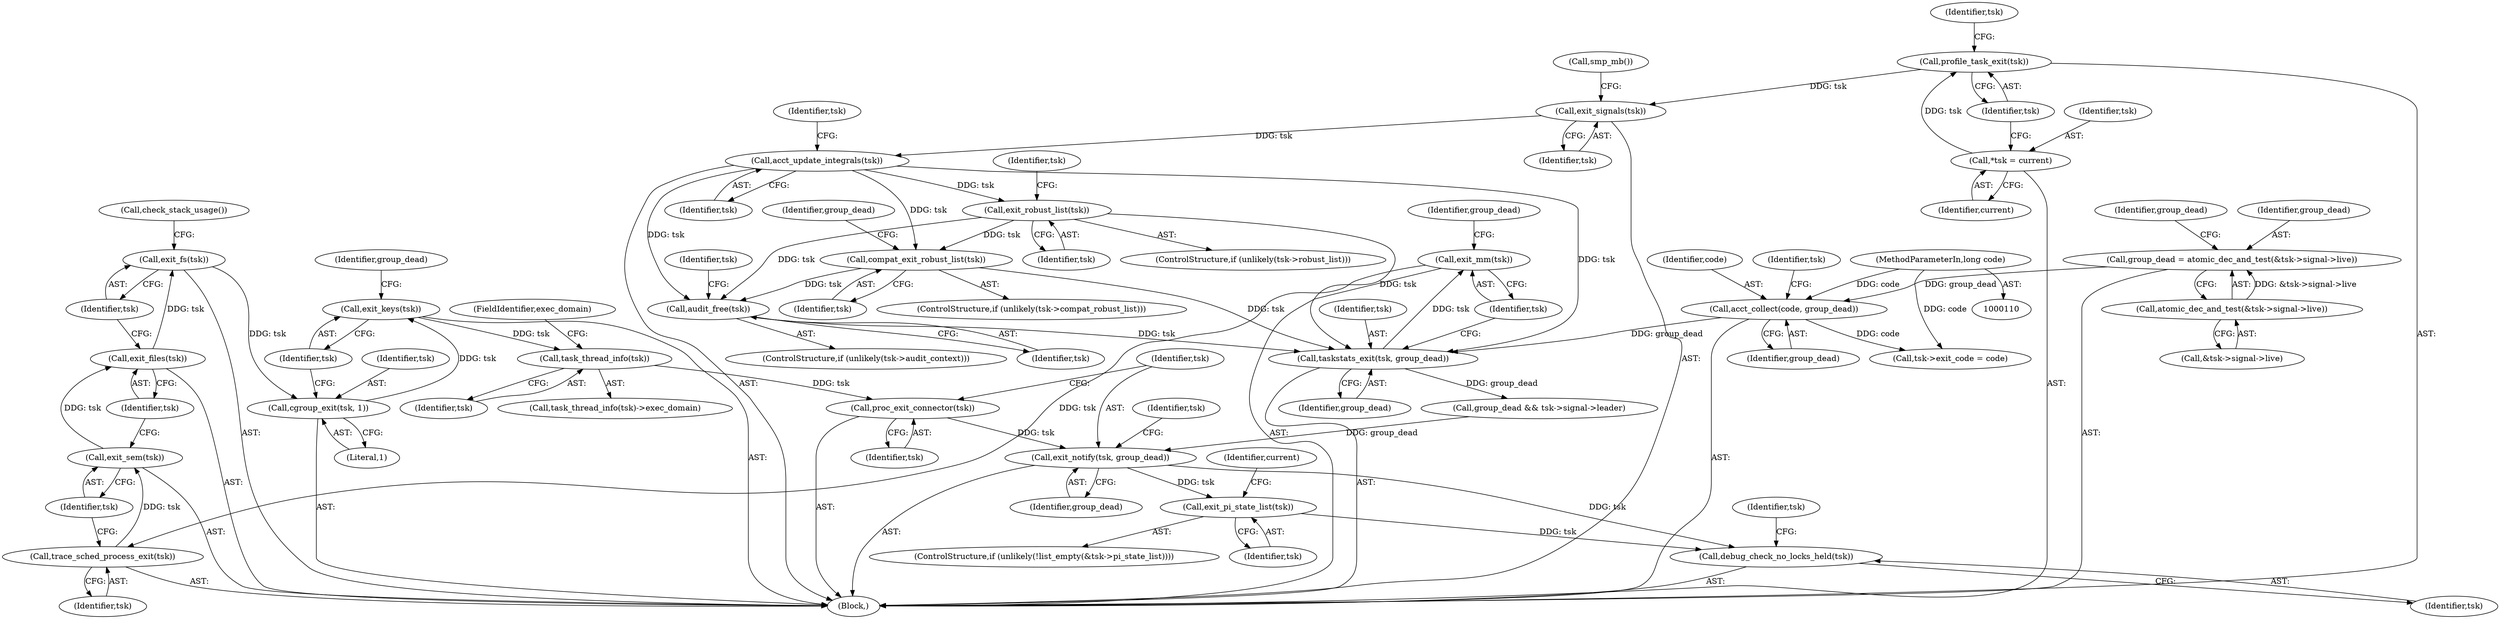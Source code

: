 digraph "0_linux_8141c7f3e7aee618312fa1c15109e1219de784a7@API" {
"1000280" [label="(Call,task_thread_info(tsk))"];
"1000265" [label="(Call,exit_keys(tsk))"];
"1000262" [label="(Call,cgroup_exit(tsk, 1))"];
"1000258" [label="(Call,exit_fs(tsk))"];
"1000256" [label="(Call,exit_files(tsk))"];
"1000254" [label="(Call,exit_sem(tsk))"];
"1000252" [label="(Call,trace_sched_process_exit(tsk))"];
"1000247" [label="(Call,exit_mm(tsk))"];
"1000244" [label="(Call,taskstats_exit(tsk, group_dead))"];
"1000220" [label="(Call,exit_robust_list(tsk))"];
"1000174" [label="(Call,acct_update_integrals(tsk))"];
"1000163" [label="(Call,exit_signals(tsk))"];
"1000118" [label="(Call,profile_task_exit(tsk))"];
"1000114" [label="(Call,*tsk = current)"];
"1000237" [label="(Call,audit_free(tsk))"];
"1000227" [label="(Call,compat_exit_robust_list(tsk))"];
"1000212" [label="(Call,acct_collect(code, group_dead))"];
"1000111" [label="(MethodParameterIn,long code)"];
"1000189" [label="(Call,group_dead = atomic_dec_and_test(&tsk->signal->live))"];
"1000191" [label="(Call,atomic_dec_and_test(&tsk->signal->live))"];
"1000294" [label="(Call,proc_exit_connector(tsk))"];
"1000296" [label="(Call,exit_notify(tsk, group_dead))"];
"1000316" [label="(Call,exit_pi_state_list(tsk))"];
"1000327" [label="(Call,debug_check_no_locks_held(tsk))"];
"1000241" [label="(Identifier,tsk)"];
"1000301" [label="(Identifier,tsk)"];
"1000228" [label="(Identifier,tsk)"];
"1000230" [label="(Identifier,group_dead)"];
"1000124" [label="(Identifier,tsk)"];
"1000225" [label="(Identifier,tsk)"];
"1000294" [label="(Call,proc_exit_connector(tsk))"];
"1000282" [label="(FieldIdentifier,exec_domain)"];
"1000281" [label="(Identifier,tsk)"];
"1000296" [label="(Call,exit_notify(tsk, group_dead))"];
"1000317" [label="(Identifier,tsk)"];
"1000255" [label="(Identifier,tsk)"];
"1000114" [label="(Call,*tsk = current)"];
"1000222" [label="(ControlStructure,if (unlikely(tsk->compat_robust_list)))"];
"1000178" [label="(Identifier,tsk)"];
"1000239" [label="(Call,tsk->exit_code = code)"];
"1000232" [label="(ControlStructure,if (unlikely(tsk->audit_context)))"];
"1000112" [label="(Block,)"];
"1000218" [label="(Identifier,tsk)"];
"1000268" [label="(Call,group_dead && tsk->signal->leader)"];
"1000221" [label="(Identifier,tsk)"];
"1000164" [label="(Identifier,tsk)"];
"1000265" [label="(Call,exit_keys(tsk))"];
"1000245" [label="(Identifier,tsk)"];
"1000115" [label="(Identifier,tsk)"];
"1000248" [label="(Identifier,tsk)"];
"1000266" [label="(Identifier,tsk)"];
"1000298" [label="(Identifier,group_dead)"];
"1000116" [label="(Identifier,current)"];
"1000175" [label="(Identifier,tsk)"];
"1000220" [label="(Call,exit_robust_list(tsk))"];
"1000259" [label="(Identifier,tsk)"];
"1000215" [label="(ControlStructure,if (unlikely(tsk->robust_list)))"];
"1000238" [label="(Identifier,tsk)"];
"1000308" [label="(ControlStructure,if (unlikely(!list_empty(&tsk->pi_state_list))))"];
"1000263" [label="(Identifier,tsk)"];
"1000118" [label="(Call,profile_task_exit(tsk))"];
"1000260" [label="(Call,check_stack_usage())"];
"1000199" [label="(Identifier,group_dead)"];
"1000111" [label="(MethodParameterIn,long code)"];
"1000280" [label="(Call,task_thread_info(tsk))"];
"1000214" [label="(Identifier,group_dead)"];
"1000174" [label="(Call,acct_update_integrals(tsk))"];
"1000212" [label="(Call,acct_collect(code, group_dead))"];
"1000269" [label="(Identifier,group_dead)"];
"1000253" [label="(Identifier,tsk)"];
"1000227" [label="(Call,compat_exit_robust_list(tsk))"];
"1000237" [label="(Call,audit_free(tsk))"];
"1000119" [label="(Identifier,tsk)"];
"1000262" [label="(Call,cgroup_exit(tsk, 1))"];
"1000264" [label="(Literal,1)"];
"1000256" [label="(Call,exit_files(tsk))"];
"1000244" [label="(Call,taskstats_exit(tsk, group_dead))"];
"1000321" [label="(Identifier,current)"];
"1000163" [label="(Call,exit_signals(tsk))"];
"1000213" [label="(Identifier,code)"];
"1000252" [label="(Call,trace_sched_process_exit(tsk))"];
"1000250" [label="(Identifier,group_dead)"];
"1000246" [label="(Identifier,group_dead)"];
"1000297" [label="(Identifier,tsk)"];
"1000316" [label="(Call,exit_pi_state_list(tsk))"];
"1000257" [label="(Identifier,tsk)"];
"1000254" [label="(Call,exit_sem(tsk))"];
"1000165" [label="(Call,smp_mb())"];
"1000189" [label="(Call,group_dead = atomic_dec_and_test(&tsk->signal->live))"];
"1000191" [label="(Call,atomic_dec_and_test(&tsk->signal->live))"];
"1000328" [label="(Identifier,tsk)"];
"1000295" [label="(Identifier,tsk)"];
"1000327" [label="(Call,debug_check_no_locks_held(tsk))"];
"1000331" [label="(Identifier,tsk)"];
"1000190" [label="(Identifier,group_dead)"];
"1000192" [label="(Call,&tsk->signal->live)"];
"1000247" [label="(Call,exit_mm(tsk))"];
"1000258" [label="(Call,exit_fs(tsk))"];
"1000279" [label="(Call,task_thread_info(tsk)->exec_domain)"];
"1000280" -> "1000279"  [label="AST: "];
"1000280" -> "1000281"  [label="CFG: "];
"1000281" -> "1000280"  [label="AST: "];
"1000282" -> "1000280"  [label="CFG: "];
"1000265" -> "1000280"  [label="DDG: tsk"];
"1000280" -> "1000294"  [label="DDG: tsk"];
"1000265" -> "1000112"  [label="AST: "];
"1000265" -> "1000266"  [label="CFG: "];
"1000266" -> "1000265"  [label="AST: "];
"1000269" -> "1000265"  [label="CFG: "];
"1000262" -> "1000265"  [label="DDG: tsk"];
"1000262" -> "1000112"  [label="AST: "];
"1000262" -> "1000264"  [label="CFG: "];
"1000263" -> "1000262"  [label="AST: "];
"1000264" -> "1000262"  [label="AST: "];
"1000266" -> "1000262"  [label="CFG: "];
"1000258" -> "1000262"  [label="DDG: tsk"];
"1000258" -> "1000112"  [label="AST: "];
"1000258" -> "1000259"  [label="CFG: "];
"1000259" -> "1000258"  [label="AST: "];
"1000260" -> "1000258"  [label="CFG: "];
"1000256" -> "1000258"  [label="DDG: tsk"];
"1000256" -> "1000112"  [label="AST: "];
"1000256" -> "1000257"  [label="CFG: "];
"1000257" -> "1000256"  [label="AST: "];
"1000259" -> "1000256"  [label="CFG: "];
"1000254" -> "1000256"  [label="DDG: tsk"];
"1000254" -> "1000112"  [label="AST: "];
"1000254" -> "1000255"  [label="CFG: "];
"1000255" -> "1000254"  [label="AST: "];
"1000257" -> "1000254"  [label="CFG: "];
"1000252" -> "1000254"  [label="DDG: tsk"];
"1000252" -> "1000112"  [label="AST: "];
"1000252" -> "1000253"  [label="CFG: "];
"1000253" -> "1000252"  [label="AST: "];
"1000255" -> "1000252"  [label="CFG: "];
"1000247" -> "1000252"  [label="DDG: tsk"];
"1000247" -> "1000112"  [label="AST: "];
"1000247" -> "1000248"  [label="CFG: "];
"1000248" -> "1000247"  [label="AST: "];
"1000250" -> "1000247"  [label="CFG: "];
"1000244" -> "1000247"  [label="DDG: tsk"];
"1000244" -> "1000112"  [label="AST: "];
"1000244" -> "1000246"  [label="CFG: "];
"1000245" -> "1000244"  [label="AST: "];
"1000246" -> "1000244"  [label="AST: "];
"1000248" -> "1000244"  [label="CFG: "];
"1000220" -> "1000244"  [label="DDG: tsk"];
"1000174" -> "1000244"  [label="DDG: tsk"];
"1000237" -> "1000244"  [label="DDG: tsk"];
"1000227" -> "1000244"  [label="DDG: tsk"];
"1000212" -> "1000244"  [label="DDG: group_dead"];
"1000244" -> "1000268"  [label="DDG: group_dead"];
"1000220" -> "1000215"  [label="AST: "];
"1000220" -> "1000221"  [label="CFG: "];
"1000221" -> "1000220"  [label="AST: "];
"1000225" -> "1000220"  [label="CFG: "];
"1000174" -> "1000220"  [label="DDG: tsk"];
"1000220" -> "1000227"  [label="DDG: tsk"];
"1000220" -> "1000237"  [label="DDG: tsk"];
"1000174" -> "1000112"  [label="AST: "];
"1000174" -> "1000175"  [label="CFG: "];
"1000175" -> "1000174"  [label="AST: "];
"1000178" -> "1000174"  [label="CFG: "];
"1000163" -> "1000174"  [label="DDG: tsk"];
"1000174" -> "1000227"  [label="DDG: tsk"];
"1000174" -> "1000237"  [label="DDG: tsk"];
"1000163" -> "1000112"  [label="AST: "];
"1000163" -> "1000164"  [label="CFG: "];
"1000164" -> "1000163"  [label="AST: "];
"1000165" -> "1000163"  [label="CFG: "];
"1000118" -> "1000163"  [label="DDG: tsk"];
"1000118" -> "1000112"  [label="AST: "];
"1000118" -> "1000119"  [label="CFG: "];
"1000119" -> "1000118"  [label="AST: "];
"1000124" -> "1000118"  [label="CFG: "];
"1000114" -> "1000118"  [label="DDG: tsk"];
"1000114" -> "1000112"  [label="AST: "];
"1000114" -> "1000116"  [label="CFG: "];
"1000115" -> "1000114"  [label="AST: "];
"1000116" -> "1000114"  [label="AST: "];
"1000119" -> "1000114"  [label="CFG: "];
"1000237" -> "1000232"  [label="AST: "];
"1000237" -> "1000238"  [label="CFG: "];
"1000238" -> "1000237"  [label="AST: "];
"1000241" -> "1000237"  [label="CFG: "];
"1000227" -> "1000237"  [label="DDG: tsk"];
"1000227" -> "1000222"  [label="AST: "];
"1000227" -> "1000228"  [label="CFG: "];
"1000228" -> "1000227"  [label="AST: "];
"1000230" -> "1000227"  [label="CFG: "];
"1000212" -> "1000112"  [label="AST: "];
"1000212" -> "1000214"  [label="CFG: "];
"1000213" -> "1000212"  [label="AST: "];
"1000214" -> "1000212"  [label="AST: "];
"1000218" -> "1000212"  [label="CFG: "];
"1000111" -> "1000212"  [label="DDG: code"];
"1000189" -> "1000212"  [label="DDG: group_dead"];
"1000212" -> "1000239"  [label="DDG: code"];
"1000111" -> "1000110"  [label="AST: "];
"1000111" -> "1000239"  [label="DDG: code"];
"1000189" -> "1000112"  [label="AST: "];
"1000189" -> "1000191"  [label="CFG: "];
"1000190" -> "1000189"  [label="AST: "];
"1000191" -> "1000189"  [label="AST: "];
"1000199" -> "1000189"  [label="CFG: "];
"1000191" -> "1000189"  [label="DDG: &tsk->signal->live"];
"1000191" -> "1000192"  [label="CFG: "];
"1000192" -> "1000191"  [label="AST: "];
"1000294" -> "1000112"  [label="AST: "];
"1000294" -> "1000295"  [label="CFG: "];
"1000295" -> "1000294"  [label="AST: "];
"1000297" -> "1000294"  [label="CFG: "];
"1000294" -> "1000296"  [label="DDG: tsk"];
"1000296" -> "1000112"  [label="AST: "];
"1000296" -> "1000298"  [label="CFG: "];
"1000297" -> "1000296"  [label="AST: "];
"1000298" -> "1000296"  [label="AST: "];
"1000301" -> "1000296"  [label="CFG: "];
"1000268" -> "1000296"  [label="DDG: group_dead"];
"1000296" -> "1000316"  [label="DDG: tsk"];
"1000296" -> "1000327"  [label="DDG: tsk"];
"1000316" -> "1000308"  [label="AST: "];
"1000316" -> "1000317"  [label="CFG: "];
"1000317" -> "1000316"  [label="AST: "];
"1000321" -> "1000316"  [label="CFG: "];
"1000316" -> "1000327"  [label="DDG: tsk"];
"1000327" -> "1000112"  [label="AST: "];
"1000327" -> "1000328"  [label="CFG: "];
"1000328" -> "1000327"  [label="AST: "];
"1000331" -> "1000327"  [label="CFG: "];
}
